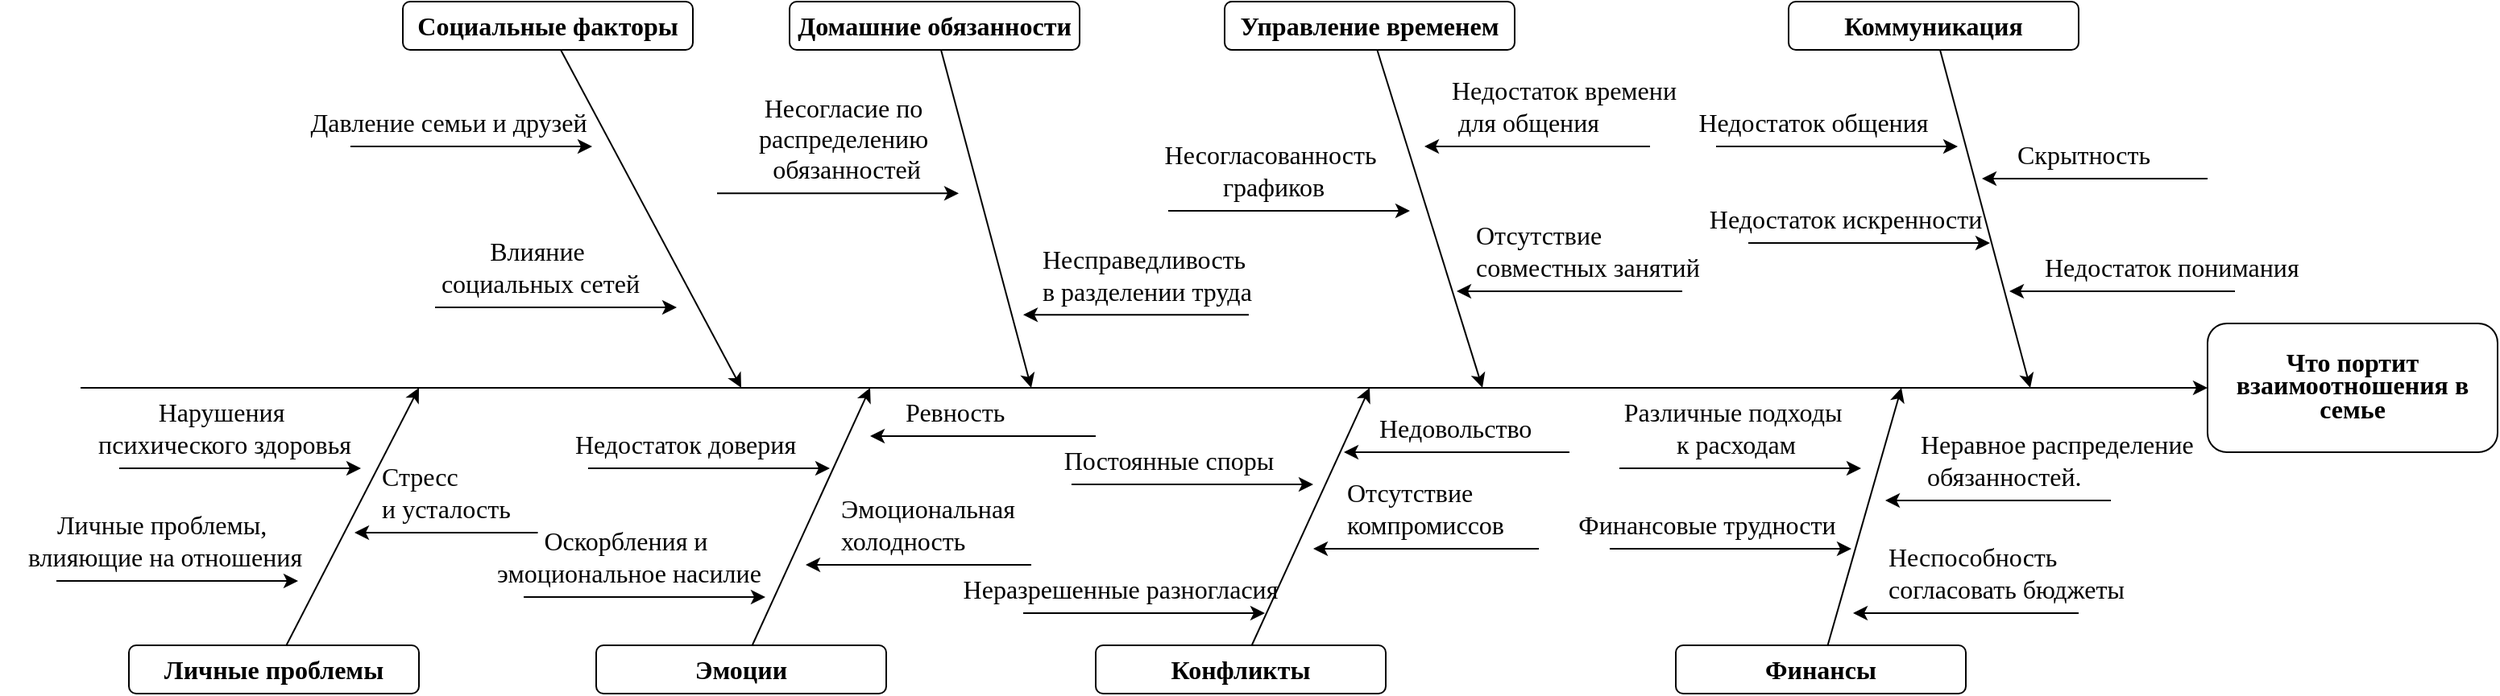 <mxfile version="24.3.1" type="device">
  <diagram name="Страница — 1" id="vxqHY5M1J4NZcSk9IVzt">
    <mxGraphModel dx="3360" dy="1393" grid="1" gridSize="10" guides="1" tooltips="1" connect="1" arrows="1" fold="1" page="1" pageScale="1" pageWidth="827" pageHeight="1169" math="0" shadow="0">
      <root>
        <mxCell id="0" />
        <mxCell id="1" parent="0" />
        <mxCell id="Ro0aBiznNhGSE-zoMKqa-11" style="edgeStyle=orthogonalEdgeStyle;rounded=0;orthogonalLoop=1;jettySize=auto;html=1;endArrow=none;endFill=0;startArrow=classic;startFill=1;" edge="1" parent="1" source="Ro0aBiznNhGSE-zoMKqa-1">
          <mxGeometry relative="1" as="geometry">
            <mxPoint x="-510" y="350" as="targetPoint" />
          </mxGeometry>
        </mxCell>
        <mxCell id="Ro0aBiznNhGSE-zoMKqa-1" value="&lt;b&gt;&lt;span style=&quot;line-height: 107%;&quot;&gt;&lt;font style=&quot;font-size: 16px;&quot; face=&quot;Times New Roman&quot;&gt;Что портит взаимоотношения в семье&lt;/font&gt;&lt;/span&gt;&lt;/b&gt;" style="rounded=1;whiteSpace=wrap;html=1;" vertex="1" parent="1">
          <mxGeometry x="810" y="310" width="180" height="80" as="geometry" />
        </mxCell>
        <mxCell id="Ro0aBiznNhGSE-zoMKqa-31" style="rounded=0;orthogonalLoop=1;jettySize=auto;html=1;" edge="1" parent="1" source="Ro0aBiznNhGSE-zoMKqa-3">
          <mxGeometry relative="1" as="geometry">
            <mxPoint x="620" y="350" as="targetPoint" />
          </mxGeometry>
        </mxCell>
        <mxCell id="Ro0aBiznNhGSE-zoMKqa-3" value="&lt;font face=&quot;Times New Roman&quot;&gt;&lt;span style=&quot;font-size: 16px;&quot;&gt;&lt;b&gt;Финансы&lt;/b&gt;&lt;/span&gt;&lt;/font&gt;" style="rounded=1;whiteSpace=wrap;html=1;" vertex="1" parent="1">
          <mxGeometry x="480" y="510" width="180" height="30" as="geometry" />
        </mxCell>
        <mxCell id="Ro0aBiznNhGSE-zoMKqa-54" style="rounded=0;orthogonalLoop=1;jettySize=auto;html=1;" edge="1" parent="1" source="Ro0aBiznNhGSE-zoMKqa-4">
          <mxGeometry relative="1" as="geometry">
            <mxPoint x="290" y="350" as="targetPoint" />
          </mxGeometry>
        </mxCell>
        <mxCell id="Ro0aBiznNhGSE-zoMKqa-4" value="&lt;font face=&quot;Times New Roman&quot;&gt;&lt;span style=&quot;font-size: 16px;&quot;&gt;&lt;b&gt;Конфликты&lt;/b&gt;&lt;/span&gt;&lt;/font&gt;" style="rounded=1;whiteSpace=wrap;html=1;" vertex="1" parent="1">
          <mxGeometry x="120" y="510" width="180" height="30" as="geometry" />
        </mxCell>
        <mxCell id="Ro0aBiznNhGSE-zoMKqa-44" style="rounded=0;orthogonalLoop=1;jettySize=auto;html=1;" edge="1" parent="1" source="Ro0aBiznNhGSE-zoMKqa-5">
          <mxGeometry relative="1" as="geometry">
            <mxPoint x="360" y="350" as="targetPoint" />
          </mxGeometry>
        </mxCell>
        <mxCell id="Ro0aBiznNhGSE-zoMKqa-5" value="&lt;font face=&quot;Times New Roman&quot;&gt;&lt;span style=&quot;font-size: 16px;&quot;&gt;&lt;b&gt;Управление временем&lt;/b&gt;&lt;/span&gt;&lt;/font&gt;" style="rounded=1;whiteSpace=wrap;html=1;" vertex="1" parent="1">
          <mxGeometry x="200" y="110" width="180" height="30" as="geometry" />
        </mxCell>
        <mxCell id="Ro0aBiznNhGSE-zoMKqa-74" style="rounded=0;orthogonalLoop=1;jettySize=auto;html=1;" edge="1" parent="1" source="Ro0aBiznNhGSE-zoMKqa-6">
          <mxGeometry relative="1" as="geometry">
            <mxPoint x="-20" y="350" as="targetPoint" />
          </mxGeometry>
        </mxCell>
        <mxCell id="Ro0aBiznNhGSE-zoMKqa-6" value="&lt;font face=&quot;Times New Roman&quot;&gt;&lt;span style=&quot;font-size: 16px;&quot;&gt;&lt;b&gt;Эмоции&lt;/b&gt;&lt;/span&gt;&lt;/font&gt;" style="rounded=1;whiteSpace=wrap;html=1;" vertex="1" parent="1">
          <mxGeometry x="-190" y="510" width="180" height="30" as="geometry" />
        </mxCell>
        <mxCell id="Ro0aBiznNhGSE-zoMKqa-68" style="rounded=0;orthogonalLoop=1;jettySize=auto;html=1;" edge="1" parent="1" source="Ro0aBiznNhGSE-zoMKqa-7">
          <mxGeometry relative="1" as="geometry">
            <mxPoint x="80" y="350" as="targetPoint" />
          </mxGeometry>
        </mxCell>
        <mxCell id="Ro0aBiznNhGSE-zoMKqa-7" value="&lt;font face=&quot;Times New Roman&quot;&gt;&lt;span style=&quot;font-size: 16px;&quot;&gt;&lt;b&gt;Домашние обязанности&lt;/b&gt;&lt;/span&gt;&lt;/font&gt;" style="rounded=1;whiteSpace=wrap;html=1;" vertex="1" parent="1">
          <mxGeometry x="-70" y="110" width="180" height="30" as="geometry" />
        </mxCell>
        <mxCell id="Ro0aBiznNhGSE-zoMKqa-90" style="rounded=0;orthogonalLoop=1;jettySize=auto;html=1;" edge="1" parent="1" source="Ro0aBiznNhGSE-zoMKqa-8">
          <mxGeometry relative="1" as="geometry">
            <mxPoint x="-100" y="350" as="targetPoint" />
          </mxGeometry>
        </mxCell>
        <mxCell id="Ro0aBiznNhGSE-zoMKqa-8" value="&lt;font face=&quot;Times New Roman&quot;&gt;&lt;span style=&quot;font-size: 16px;&quot;&gt;&lt;b&gt;Социальные факторы&lt;/b&gt;&lt;/span&gt;&lt;/font&gt;" style="rounded=1;whiteSpace=wrap;html=1;" vertex="1" parent="1">
          <mxGeometry x="-310" y="110" width="180" height="30" as="geometry" />
        </mxCell>
        <mxCell id="Ro0aBiznNhGSE-zoMKqa-91" style="rounded=0;orthogonalLoop=1;jettySize=auto;html=1;" edge="1" parent="1" source="Ro0aBiznNhGSE-zoMKqa-9">
          <mxGeometry relative="1" as="geometry">
            <mxPoint x="-300" y="350" as="targetPoint" />
          </mxGeometry>
        </mxCell>
        <mxCell id="Ro0aBiznNhGSE-zoMKqa-9" value="&lt;font face=&quot;Times New Roman&quot;&gt;&lt;span style=&quot;font-size: 16px;&quot;&gt;&lt;b&gt;Личные проблемы&lt;/b&gt;&lt;/span&gt;&lt;/font&gt;" style="rounded=1;whiteSpace=wrap;html=1;" vertex="1" parent="1">
          <mxGeometry x="-480" y="510" width="180" height="30" as="geometry" />
        </mxCell>
        <mxCell id="Ro0aBiznNhGSE-zoMKqa-12" style="rounded=0;orthogonalLoop=1;jettySize=auto;html=1;" edge="1" parent="1" source="Ro0aBiznNhGSE-zoMKqa-2">
          <mxGeometry relative="1" as="geometry">
            <mxPoint x="700" y="350" as="targetPoint" />
          </mxGeometry>
        </mxCell>
        <mxCell id="Ro0aBiznNhGSE-zoMKqa-2" value="&lt;font face=&quot;Times New Roman&quot;&gt;&lt;span style=&quot;font-size: 16px;&quot;&gt;&lt;b&gt;Коммуникация&lt;/b&gt;&lt;/span&gt;&lt;/font&gt;" style="rounded=1;whiteSpace=wrap;html=1;container=0;" vertex="1" parent="1">
          <mxGeometry x="550" y="110" width="180" height="30" as="geometry" />
        </mxCell>
        <mxCell id="Ro0aBiznNhGSE-zoMKqa-20" value="" style="group;align=right;" vertex="1" connectable="0" parent="1">
          <mxGeometry x="480" y="170" width="175" height="30" as="geometry" />
        </mxCell>
        <mxCell id="Ro0aBiznNhGSE-zoMKqa-15" value="&lt;font style=&quot;font-size: 16px;&quot; face=&quot;Times New Roman&quot;&gt;Недостаток общения&lt;/font&gt;" style="text;html=1;align=center;verticalAlign=middle;resizable=0;points=[];autosize=1;strokeColor=none;fillColor=none;container=0;" vertex="1" parent="Ro0aBiznNhGSE-zoMKqa-20">
          <mxGeometry width="170" height="30" as="geometry" />
        </mxCell>
        <mxCell id="Ro0aBiznNhGSE-zoMKqa-19" value="" style="endArrow=classic;html=1;rounded=0;edgeStyle=elbowEdgeStyle;" edge="1" parent="Ro0aBiznNhGSE-zoMKqa-20">
          <mxGeometry width="50" height="50" relative="1" as="geometry">
            <mxPoint x="25" y="30" as="sourcePoint" />
            <mxPoint x="175" y="30" as="targetPoint" />
          </mxGeometry>
        </mxCell>
        <mxCell id="Ro0aBiznNhGSE-zoMKqa-24" value="" style="group" vertex="1" connectable="0" parent="1">
          <mxGeometry x="670" y="190" width="140" height="30" as="geometry" />
        </mxCell>
        <mxCell id="Ro0aBiznNhGSE-zoMKqa-17" value="" style="endArrow=classic;html=1;rounded=0;edgeStyle=orthogonalEdgeStyle;" edge="1" parent="Ro0aBiznNhGSE-zoMKqa-24">
          <mxGeometry width="50" height="50" relative="1" as="geometry">
            <mxPoint x="140" y="30" as="sourcePoint" />
            <mxPoint y="30" as="targetPoint" />
            <Array as="points">
              <mxPoint x="80" y="30" />
              <mxPoint x="80" y="30" />
            </Array>
          </mxGeometry>
        </mxCell>
        <mxCell id="Ro0aBiznNhGSE-zoMKqa-22" value="&lt;font style=&quot;font-size: 16px;&quot; face=&quot;Times New Roman&quot;&gt;Скрытность&lt;/font&gt;" style="text;html=1;align=left;verticalAlign=middle;resizable=0;points=[];autosize=1;strokeColor=none;fillColor=none;container=0;" vertex="1" parent="Ro0aBiznNhGSE-zoMKqa-24">
          <mxGeometry x="20" width="110" height="30" as="geometry" />
        </mxCell>
        <mxCell id="Ro0aBiznNhGSE-zoMKqa-25" value="" style="group;align=right;" vertex="1" connectable="0" parent="1">
          <mxGeometry x="500" y="230" width="180" height="30" as="geometry" />
        </mxCell>
        <mxCell id="Ro0aBiznNhGSE-zoMKqa-26" value="&lt;font style=&quot;font-size: 16px;&quot; face=&quot;Times New Roman&quot;&gt;Недостаток искренности&lt;/font&gt;" style="text;html=1;align=center;verticalAlign=middle;resizable=0;points=[];autosize=1;strokeColor=none;fillColor=none;container=0;" vertex="1" parent="Ro0aBiznNhGSE-zoMKqa-25">
          <mxGeometry x="-10" width="190" height="30" as="geometry" />
        </mxCell>
        <mxCell id="Ro0aBiznNhGSE-zoMKqa-27" value="" style="endArrow=classic;html=1;rounded=0;edgeStyle=elbowEdgeStyle;" edge="1" parent="Ro0aBiznNhGSE-zoMKqa-25">
          <mxGeometry width="50" height="50" relative="1" as="geometry">
            <mxPoint x="25" y="30" as="sourcePoint" />
            <mxPoint x="175" y="30" as="targetPoint" />
          </mxGeometry>
        </mxCell>
        <mxCell id="Ro0aBiznNhGSE-zoMKqa-28" value="" style="group;align=left;" vertex="1" connectable="0" parent="1">
          <mxGeometry x="687" y="260" width="200" height="30" as="geometry" />
        </mxCell>
        <mxCell id="Ro0aBiznNhGSE-zoMKqa-29" value="" style="endArrow=classic;html=1;rounded=0;edgeStyle=orthogonalEdgeStyle;" edge="1" parent="Ro0aBiznNhGSE-zoMKqa-28">
          <mxGeometry width="50" height="50" relative="1" as="geometry">
            <mxPoint x="140" y="30" as="sourcePoint" />
            <mxPoint y="30" as="targetPoint" />
            <Array as="points">
              <mxPoint x="80" y="30" />
              <mxPoint x="80" y="30" />
            </Array>
          </mxGeometry>
        </mxCell>
        <mxCell id="Ro0aBiznNhGSE-zoMKqa-30" value="&lt;font style=&quot;font-size: 16px;&quot; face=&quot;Times New Roman&quot;&gt;Недостаток понимания&lt;/font&gt;" style="text;html=1;align=left;verticalAlign=middle;resizable=0;points=[];autosize=1;strokeColor=none;fillColor=none;container=0;" vertex="1" parent="Ro0aBiznNhGSE-zoMKqa-28">
          <mxGeometry x="20" width="180" height="30" as="geometry" />
        </mxCell>
        <mxCell id="Ro0aBiznNhGSE-zoMKqa-32" value="" style="group;align=right;" vertex="1" connectable="0" parent="1">
          <mxGeometry x="420" y="370" width="205" height="40" as="geometry" />
        </mxCell>
        <mxCell id="Ro0aBiznNhGSE-zoMKqa-34" value="" style="endArrow=classic;html=1;rounded=0;edgeStyle=elbowEdgeStyle;" edge="1" parent="Ro0aBiznNhGSE-zoMKqa-32">
          <mxGeometry width="50" height="50" relative="1" as="geometry">
            <mxPoint x="25" y="30" as="sourcePoint" />
            <mxPoint x="175" y="30" as="targetPoint" />
          </mxGeometry>
        </mxCell>
        <mxCell id="Ro0aBiznNhGSE-zoMKqa-33" value="&lt;font face=&quot;Times New Roman&quot;&gt;&lt;span style=&quot;font-size: 16px;&quot;&gt;Различные подходы&amp;nbsp;&lt;/span&gt;&lt;/font&gt;&lt;div&gt;&lt;font face=&quot;Times New Roman&quot;&gt;&lt;span style=&quot;font-size: 16px;&quot;&gt;к расходам&lt;/span&gt;&lt;/font&gt;&lt;/div&gt;" style="text;html=1;align=center;verticalAlign=middle;resizable=0;points=[];autosize=1;strokeColor=none;fillColor=none;container=0;" vertex="1" parent="Ro0aBiznNhGSE-zoMKqa-32">
          <mxGeometry x="16.5" y="-20" width="160" height="50" as="geometry" />
        </mxCell>
        <mxCell id="Ro0aBiznNhGSE-zoMKqa-35" value="" style="group" vertex="1" connectable="0" parent="1">
          <mxGeometry x="610" y="390" width="310" height="40" as="geometry" />
        </mxCell>
        <mxCell id="Ro0aBiznNhGSE-zoMKqa-36" value="" style="endArrow=classic;html=1;rounded=0;edgeStyle=orthogonalEdgeStyle;" edge="1" parent="Ro0aBiznNhGSE-zoMKqa-35">
          <mxGeometry width="50" height="50" relative="1" as="geometry">
            <mxPoint x="140" y="30" as="sourcePoint" />
            <mxPoint y="30" as="targetPoint" />
            <Array as="points">
              <mxPoint x="80" y="30" />
              <mxPoint x="80" y="30" />
            </Array>
          </mxGeometry>
        </mxCell>
        <mxCell id="Ro0aBiznNhGSE-zoMKqa-38" value="" style="group;align=right;" vertex="1" connectable="0" parent="1">
          <mxGeometry x="414" y="420" width="205" height="30" as="geometry" />
        </mxCell>
        <mxCell id="Ro0aBiznNhGSE-zoMKqa-39" value="&lt;font face=&quot;Times New Roman&quot;&gt;&lt;span style=&quot;font-size: 16px;&quot;&gt;Финансовые трудности&lt;/span&gt;&lt;/font&gt;" style="text;html=1;align=center;verticalAlign=middle;resizable=0;points=[];autosize=1;strokeColor=none;fillColor=none;container=0;" vertex="1" parent="Ro0aBiznNhGSE-zoMKqa-38">
          <mxGeometry x="-5" width="180" height="30" as="geometry" />
        </mxCell>
        <mxCell id="Ro0aBiznNhGSE-zoMKqa-40" value="" style="endArrow=classic;html=1;rounded=0;edgeStyle=elbowEdgeStyle;" edge="1" parent="Ro0aBiznNhGSE-zoMKqa-38">
          <mxGeometry width="50" height="50" relative="1" as="geometry">
            <mxPoint x="25" y="30" as="sourcePoint" />
            <mxPoint x="175" y="30" as="targetPoint" />
          </mxGeometry>
        </mxCell>
        <mxCell id="Ro0aBiznNhGSE-zoMKqa-41" value="" style="group" vertex="1" connectable="0" parent="1">
          <mxGeometry x="590" y="460" width="300" height="40" as="geometry" />
        </mxCell>
        <mxCell id="Ro0aBiznNhGSE-zoMKqa-42" value="" style="endArrow=classic;html=1;rounded=0;edgeStyle=orthogonalEdgeStyle;" edge="1" parent="Ro0aBiznNhGSE-zoMKqa-41">
          <mxGeometry width="50" height="50" relative="1" as="geometry">
            <mxPoint x="140" y="30" as="sourcePoint" />
            <mxPoint y="30" as="targetPoint" />
            <Array as="points">
              <mxPoint x="80" y="30" />
              <mxPoint x="80" y="30" />
            </Array>
          </mxGeometry>
        </mxCell>
        <mxCell id="Ro0aBiznNhGSE-zoMKqa-37" value="&lt;font face=&quot;Times New Roman&quot;&gt;&lt;span style=&quot;font-size: 16px;&quot;&gt;Неравное распределение&lt;/span&gt;&lt;/font&gt;&lt;div&gt;&lt;font face=&quot;Times New Roman&quot;&gt;&lt;span style=&quot;font-size: 16px;&quot;&gt;&amp;nbsp;обязанностей.&lt;/span&gt;&lt;/font&gt;&lt;/div&gt;" style="text;html=1;align=left;verticalAlign=middle;resizable=0;points=[];autosize=1;strokeColor=none;fillColor=none;container=0;" vertex="1" parent="1">
          <mxGeometry x="630" y="370" width="190" height="50" as="geometry" />
        </mxCell>
        <mxCell id="Ro0aBiznNhGSE-zoMKqa-43" value="&lt;font face=&quot;Times New Roman&quot;&gt;&lt;span style=&quot;font-size: 16px;&quot;&gt;Неспособность&amp;nbsp;&lt;/span&gt;&lt;/font&gt;&lt;div&gt;&lt;font face=&quot;Times New Roman&quot;&gt;&lt;span style=&quot;font-size: 16px;&quot;&gt;согласовать бюджеты&lt;/span&gt;&lt;/font&gt;&lt;/div&gt;" style="text;html=1;align=left;verticalAlign=middle;resizable=0;points=[];autosize=1;strokeColor=none;fillColor=none;container=0;" vertex="1" parent="1">
          <mxGeometry x="610" y="440" width="170" height="50" as="geometry" />
        </mxCell>
        <mxCell id="Ro0aBiznNhGSE-zoMKqa-45" value="" style="group;align=right;" vertex="1" connectable="0" parent="1">
          <mxGeometry x="140" y="210" width="195" height="40" as="geometry" />
        </mxCell>
        <mxCell id="Ro0aBiznNhGSE-zoMKqa-47" value="" style="endArrow=classic;html=1;rounded=0;edgeStyle=elbowEdgeStyle;" edge="1" parent="Ro0aBiznNhGSE-zoMKqa-45">
          <mxGeometry width="50" height="50" relative="1" as="geometry">
            <mxPoint x="25" y="30" as="sourcePoint" />
            <mxPoint x="175" y="30" as="targetPoint" />
          </mxGeometry>
        </mxCell>
        <mxCell id="Ro0aBiznNhGSE-zoMKqa-48" value="" style="group" vertex="1" connectable="0" parent="1">
          <mxGeometry x="324" y="170" width="180" height="40" as="geometry" />
        </mxCell>
        <mxCell id="Ro0aBiznNhGSE-zoMKqa-49" value="" style="endArrow=classic;html=1;rounded=0;edgeStyle=orthogonalEdgeStyle;" edge="1" parent="Ro0aBiznNhGSE-zoMKqa-48">
          <mxGeometry width="50" height="50" relative="1" as="geometry">
            <mxPoint x="140" y="30" as="sourcePoint" />
            <mxPoint y="30" as="targetPoint" />
            <Array as="points">
              <mxPoint x="80" y="30" />
              <mxPoint x="80" y="30" />
            </Array>
          </mxGeometry>
        </mxCell>
        <mxCell id="Ro0aBiznNhGSE-zoMKqa-50" value="&lt;font face=&quot;Times New Roman&quot;&gt;&lt;span style=&quot;font-size: 16px;&quot;&gt;Недостаток времени&lt;/span&gt;&lt;/font&gt;&lt;div&gt;&lt;font face=&quot;Times New Roman&quot;&gt;&lt;span style=&quot;font-size: 16px;&quot;&gt;&amp;nbsp;для общения&lt;/span&gt;&lt;/font&gt;&lt;br&gt;&lt;/div&gt;" style="text;html=1;align=left;verticalAlign=middle;resizable=0;points=[];autosize=1;strokeColor=none;fillColor=none;container=0;" vertex="1" parent="Ro0aBiznNhGSE-zoMKqa-48">
          <mxGeometry x="15" y="-20" width="160" height="50" as="geometry" />
        </mxCell>
        <mxCell id="Ro0aBiznNhGSE-zoMKqa-51" value="" style="group" vertex="1" connectable="0" parent="1">
          <mxGeometry x="344" y="260" width="180" height="40" as="geometry" />
        </mxCell>
        <mxCell id="Ro0aBiznNhGSE-zoMKqa-52" value="" style="endArrow=classic;html=1;rounded=0;edgeStyle=orthogonalEdgeStyle;" edge="1" parent="Ro0aBiznNhGSE-zoMKqa-51">
          <mxGeometry width="50" height="50" relative="1" as="geometry">
            <mxPoint x="140" y="30" as="sourcePoint" />
            <mxPoint y="30" as="targetPoint" />
            <Array as="points">
              <mxPoint x="80" y="30" />
              <mxPoint x="80" y="30" />
            </Array>
          </mxGeometry>
        </mxCell>
        <mxCell id="Ro0aBiznNhGSE-zoMKqa-46" value="&lt;font face=&quot;Times New Roman&quot;&gt;&lt;span style=&quot;font-size: 16px;&quot;&gt;Несогласованность&amp;nbsp;&lt;/span&gt;&lt;/font&gt;&lt;div&gt;&lt;font face=&quot;Times New Roman&quot;&gt;&lt;span style=&quot;font-size: 16px;&quot;&gt;графиков&lt;/span&gt;&lt;/font&gt;&lt;/div&gt;" style="text;html=1;align=center;verticalAlign=middle;resizable=0;points=[];autosize=1;strokeColor=none;fillColor=none;container=0;" vertex="1" parent="1">
          <mxGeometry x="150" y="190" width="160" height="50" as="geometry" />
        </mxCell>
        <mxCell id="Ro0aBiznNhGSE-zoMKqa-53" value="&lt;font face=&quot;Times New Roman&quot;&gt;&lt;span style=&quot;font-size: 16px;&quot;&gt;Отсутствие&amp;nbsp;&lt;/span&gt;&lt;/font&gt;&lt;div&gt;&lt;font face=&quot;Times New Roman&quot;&gt;&lt;span style=&quot;font-size: 16px;&quot;&gt;совместных занятий&lt;/span&gt;&lt;/font&gt;&lt;br&gt;&lt;/div&gt;" style="text;html=1;align=left;verticalAlign=middle;resizable=0;points=[];autosize=1;strokeColor=none;fillColor=none;container=0;" vertex="1" parent="1">
          <mxGeometry x="354" y="240" width="160" height="50" as="geometry" />
        </mxCell>
        <mxCell id="Ro0aBiznNhGSE-zoMKqa-55" value="" style="group" vertex="1" connectable="0" parent="1">
          <mxGeometry x="274" y="360" width="140" height="30" as="geometry" />
        </mxCell>
        <mxCell id="Ro0aBiznNhGSE-zoMKqa-56" value="" style="endArrow=classic;html=1;rounded=0;edgeStyle=orthogonalEdgeStyle;" edge="1" parent="Ro0aBiznNhGSE-zoMKqa-55">
          <mxGeometry width="50" height="50" relative="1" as="geometry">
            <mxPoint x="140" y="30" as="sourcePoint" />
            <mxPoint y="30" as="targetPoint" />
            <Array as="points">
              <mxPoint x="80" y="30" />
              <mxPoint x="80" y="30" />
            </Array>
          </mxGeometry>
        </mxCell>
        <mxCell id="Ro0aBiznNhGSE-zoMKqa-57" value="&lt;font face=&quot;Times New Roman&quot;&gt;&lt;span style=&quot;font-size: 16px;&quot;&gt;Недовольство&lt;/span&gt;&lt;/font&gt;" style="text;html=1;align=left;verticalAlign=middle;resizable=0;points=[];autosize=1;strokeColor=none;fillColor=none;container=0;" vertex="1" parent="Ro0aBiznNhGSE-zoMKqa-55">
          <mxGeometry x="20" width="120" height="30" as="geometry" />
        </mxCell>
        <mxCell id="Ro0aBiznNhGSE-zoMKqa-58" value="" style="group" vertex="1" connectable="0" parent="1">
          <mxGeometry x="255" y="420" width="140" height="40" as="geometry" />
        </mxCell>
        <mxCell id="Ro0aBiznNhGSE-zoMKqa-59" value="" style="endArrow=classic;html=1;rounded=0;edgeStyle=orthogonalEdgeStyle;" edge="1" parent="Ro0aBiznNhGSE-zoMKqa-58">
          <mxGeometry width="50" height="50" relative="1" as="geometry">
            <mxPoint x="140" y="30" as="sourcePoint" />
            <mxPoint y="30" as="targetPoint" />
            <Array as="points">
              <mxPoint x="80" y="30" />
              <mxPoint x="80" y="30" />
            </Array>
          </mxGeometry>
        </mxCell>
        <mxCell id="Ro0aBiznNhGSE-zoMKqa-60" value="&lt;font face=&quot;Times New Roman&quot;&gt;&lt;span style=&quot;font-size: 16px;&quot;&gt;Отсутствие&amp;nbsp;&lt;/span&gt;&lt;/font&gt;&lt;div&gt;&lt;font face=&quot;Times New Roman&quot;&gt;&lt;span style=&quot;font-size: 16px;&quot;&gt;компромиссов&lt;/span&gt;&lt;/font&gt;&lt;br&gt;&lt;/div&gt;" style="text;html=1;align=left;verticalAlign=middle;resizable=0;points=[];autosize=1;strokeColor=none;fillColor=none;container=0;" vertex="1" parent="Ro0aBiznNhGSE-zoMKqa-58">
          <mxGeometry x="19" y="-20" width="120" height="50" as="geometry" />
        </mxCell>
        <mxCell id="Ro0aBiznNhGSE-zoMKqa-62" value="" style="group;align=right;" vertex="1" connectable="0" parent="1">
          <mxGeometry x="80" y="380" width="175" height="60" as="geometry" />
        </mxCell>
        <mxCell id="Ro0aBiznNhGSE-zoMKqa-63" value="&lt;font face=&quot;Times New Roman&quot;&gt;&lt;span style=&quot;font-size: 16px;&quot;&gt;Постоянные споры&lt;/span&gt;&lt;/font&gt;" style="text;html=1;align=center;verticalAlign=middle;resizable=0;points=[];autosize=1;strokeColor=none;fillColor=none;container=0;" vertex="1" parent="Ro0aBiznNhGSE-zoMKqa-62">
          <mxGeometry x="10" width="150" height="30" as="geometry" />
        </mxCell>
        <mxCell id="Ro0aBiznNhGSE-zoMKqa-64" value="" style="endArrow=classic;html=1;rounded=0;edgeStyle=elbowEdgeStyle;" edge="1" parent="Ro0aBiznNhGSE-zoMKqa-62">
          <mxGeometry width="50" height="50" relative="1" as="geometry">
            <mxPoint x="25" y="30" as="sourcePoint" />
            <mxPoint x="175" y="30" as="targetPoint" />
          </mxGeometry>
        </mxCell>
        <mxCell id="Ro0aBiznNhGSE-zoMKqa-65" value="" style="group;align=right;" vertex="1" connectable="0" parent="1">
          <mxGeometry x="50" y="460" width="195" height="30" as="geometry" />
        </mxCell>
        <mxCell id="Ro0aBiznNhGSE-zoMKqa-66" value="&lt;font face=&quot;Times New Roman&quot;&gt;&lt;span style=&quot;font-size: 16px;&quot;&gt;Неразрешенные разногласия&lt;/span&gt;&lt;/font&gt;" style="text;html=1;align=center;verticalAlign=middle;resizable=0;points=[];autosize=1;strokeColor=none;fillColor=none;container=0;" vertex="1" parent="Ro0aBiznNhGSE-zoMKqa-65">
          <mxGeometry x="-25" width="220" height="30" as="geometry" />
        </mxCell>
        <mxCell id="Ro0aBiznNhGSE-zoMKqa-67" value="" style="endArrow=classic;html=1;rounded=0;edgeStyle=elbowEdgeStyle;" edge="1" parent="Ro0aBiznNhGSE-zoMKqa-65">
          <mxGeometry width="50" height="50" relative="1" as="geometry">
            <mxPoint x="25" y="30" as="sourcePoint" />
            <mxPoint x="175" y="30" as="targetPoint" />
          </mxGeometry>
        </mxCell>
        <mxCell id="Ro0aBiznNhGSE-zoMKqa-70" value="" style="endArrow=classic;html=1;rounded=0;edgeStyle=orthogonalEdgeStyle;" edge="1" parent="1">
          <mxGeometry width="50" height="50" relative="1" as="geometry">
            <mxPoint x="215" y="304.57" as="sourcePoint" />
            <mxPoint x="75" y="304.57" as="targetPoint" />
            <Array as="points">
              <mxPoint x="155" y="304.57" />
              <mxPoint x="155" y="304.57" />
            </Array>
          </mxGeometry>
        </mxCell>
        <mxCell id="Ro0aBiznNhGSE-zoMKqa-71" value="&lt;div&gt;&lt;font face=&quot;Times New Roman&quot;&gt;&lt;span style=&quot;font-size: 16px;&quot;&gt;Несправедливость&amp;nbsp;&lt;/span&gt;&lt;/font&gt;&lt;/div&gt;&lt;div&gt;&lt;font face=&quot;Times New Roman&quot;&gt;&lt;span style=&quot;font-size: 16px;&quot;&gt;в разделении труда&lt;/span&gt;&lt;/font&gt;&lt;br&gt;&lt;/div&gt;" style="text;html=1;align=left;verticalAlign=middle;resizable=0;points=[];autosize=1;strokeColor=none;fillColor=none;container=0;" vertex="1" parent="1">
          <mxGeometry x="85" y="254.57" width="150" height="50" as="geometry" />
        </mxCell>
        <mxCell id="Ro0aBiznNhGSE-zoMKqa-72" value="" style="endArrow=classic;html=1;rounded=0;edgeStyle=elbowEdgeStyle;" edge="1" parent="1">
          <mxGeometry width="50" height="50" relative="1" as="geometry">
            <mxPoint x="-115" y="229.13" as="sourcePoint" />
            <mxPoint x="35" y="229.13" as="targetPoint" />
          </mxGeometry>
        </mxCell>
        <mxCell id="Ro0aBiznNhGSE-zoMKqa-73" value="&lt;font face=&quot;Times New Roman&quot;&gt;&lt;span style=&quot;font-size: 16px;&quot;&gt;Несогласие по&amp;nbsp;&lt;/span&gt;&lt;/font&gt;&lt;div&gt;&lt;font face=&quot;Times New Roman&quot;&gt;&lt;span style=&quot;font-size: 16px;&quot;&gt;распределению&amp;nbsp;&lt;/span&gt;&lt;/font&gt;&lt;/div&gt;&lt;div&gt;&lt;font face=&quot;Times New Roman&quot;&gt;&lt;span style=&quot;font-size: 16px;&quot;&gt;обязанностей&lt;/span&gt;&lt;/font&gt;&lt;br&gt;&lt;/div&gt;" style="text;html=1;align=center;verticalAlign=middle;resizable=0;points=[];autosize=1;strokeColor=none;fillColor=none;container=0;" vertex="1" parent="1">
          <mxGeometry x="-100" y="160" width="130" height="70" as="geometry" />
        </mxCell>
        <mxCell id="Ro0aBiznNhGSE-zoMKqa-75" value="" style="group;align=right;" vertex="1" connectable="0" parent="1">
          <mxGeometry x="-220" y="370" width="175" height="30" as="geometry" />
        </mxCell>
        <mxCell id="Ro0aBiznNhGSE-zoMKqa-76" value="&lt;font face=&quot;Times New Roman&quot;&gt;&lt;span style=&quot;font-size: 16px;&quot;&gt;Недостаток доверия&lt;/span&gt;&lt;/font&gt;" style="text;html=1;align=center;verticalAlign=middle;resizable=0;points=[];autosize=1;strokeColor=none;fillColor=none;container=0;" vertex="1" parent="Ro0aBiznNhGSE-zoMKqa-75">
          <mxGeometry x="5" width="160" height="30" as="geometry" />
        </mxCell>
        <mxCell id="Ro0aBiznNhGSE-zoMKqa-77" value="" style="endArrow=classic;html=1;rounded=0;edgeStyle=elbowEdgeStyle;" edge="1" parent="Ro0aBiznNhGSE-zoMKqa-75">
          <mxGeometry width="50" height="50" relative="1" as="geometry">
            <mxPoint x="25" y="30" as="sourcePoint" />
            <mxPoint x="175" y="30" as="targetPoint" />
          </mxGeometry>
        </mxCell>
        <mxCell id="Ro0aBiznNhGSE-zoMKqa-78" value="" style="group" vertex="1" connectable="0" parent="1">
          <mxGeometry x="-20" y="350" width="140" height="30" as="geometry" />
        </mxCell>
        <mxCell id="Ro0aBiznNhGSE-zoMKqa-79" value="" style="endArrow=classic;html=1;rounded=0;edgeStyle=orthogonalEdgeStyle;" edge="1" parent="Ro0aBiznNhGSE-zoMKqa-78">
          <mxGeometry width="50" height="50" relative="1" as="geometry">
            <mxPoint x="140" y="30" as="sourcePoint" />
            <mxPoint y="30" as="targetPoint" />
            <Array as="points">
              <mxPoint x="80" y="30" />
              <mxPoint x="80" y="30" />
            </Array>
          </mxGeometry>
        </mxCell>
        <mxCell id="Ro0aBiznNhGSE-zoMKqa-80" value="&lt;font face=&quot;Times New Roman&quot;&gt;&lt;span style=&quot;font-size: 16px;&quot;&gt;Ревность&lt;/span&gt;&lt;/font&gt;" style="text;html=1;align=left;verticalAlign=middle;resizable=0;points=[];autosize=1;strokeColor=none;fillColor=none;container=0;" vertex="1" parent="Ro0aBiznNhGSE-zoMKqa-78">
          <mxGeometry x="20" width="90" height="30" as="geometry" />
        </mxCell>
        <mxCell id="Ro0aBiznNhGSE-zoMKqa-81" value="" style="group" vertex="1" connectable="0" parent="1">
          <mxGeometry x="-60" y="430" width="160" height="40" as="geometry" />
        </mxCell>
        <mxCell id="Ro0aBiznNhGSE-zoMKqa-82" value="" style="endArrow=classic;html=1;rounded=0;edgeStyle=orthogonalEdgeStyle;" edge="1" parent="Ro0aBiznNhGSE-zoMKqa-81">
          <mxGeometry width="50" height="50" relative="1" as="geometry">
            <mxPoint x="140" y="30" as="sourcePoint" />
            <mxPoint y="30" as="targetPoint" />
            <Array as="points">
              <mxPoint x="80" y="30" />
              <mxPoint x="80" y="30" />
            </Array>
          </mxGeometry>
        </mxCell>
        <mxCell id="Ro0aBiznNhGSE-zoMKqa-83" value="&lt;font face=&quot;Times New Roman&quot;&gt;&lt;span style=&quot;font-size: 16px;&quot;&gt;Эмоциональная&amp;nbsp;&lt;/span&gt;&lt;/font&gt;&lt;div&gt;&lt;font face=&quot;Times New Roman&quot;&gt;&lt;span style=&quot;font-size: 16px;&quot;&gt;холодность&lt;/span&gt;&lt;/font&gt;&lt;br&gt;&lt;/div&gt;" style="text;html=1;align=left;verticalAlign=middle;resizable=0;points=[];autosize=1;strokeColor=none;fillColor=none;container=0;" vertex="1" parent="Ro0aBiznNhGSE-zoMKqa-81">
          <mxGeometry x="20" y="-20" width="140" height="50" as="geometry" />
        </mxCell>
        <mxCell id="Ro0aBiznNhGSE-zoMKqa-89" value="" style="group" vertex="1" connectable="0" parent="1">
          <mxGeometry x="-250" y="430" width="175" height="50" as="geometry" />
        </mxCell>
        <mxCell id="Ro0aBiznNhGSE-zoMKqa-87" value="" style="endArrow=classic;html=1;rounded=0;edgeStyle=elbowEdgeStyle;" edge="1" parent="Ro0aBiznNhGSE-zoMKqa-89">
          <mxGeometry width="50" height="50" relative="1" as="geometry">
            <mxPoint x="15" y="50" as="sourcePoint" />
            <mxPoint x="165" y="50" as="targetPoint" />
          </mxGeometry>
        </mxCell>
        <mxCell id="Ro0aBiznNhGSE-zoMKqa-88" value="&lt;font face=&quot;Times New Roman&quot;&gt;&lt;span style=&quot;font-size: 16px;&quot;&gt;Оскорбления и&amp;nbsp;&lt;/span&gt;&lt;/font&gt;&lt;div&gt;&lt;font face=&quot;Times New Roman&quot;&gt;&lt;span style=&quot;font-size: 16px;&quot;&gt;эмоциональное насилие&lt;/span&gt;&lt;/font&gt;&lt;br&gt;&lt;/div&gt;" style="text;html=1;align=center;verticalAlign=middle;resizable=0;points=[];autosize=1;strokeColor=none;fillColor=none;container=0;" vertex="1" parent="Ro0aBiznNhGSE-zoMKqa-89">
          <mxGeometry x="-15" width="190" height="50" as="geometry" />
        </mxCell>
        <mxCell id="Ro0aBiznNhGSE-zoMKqa-92" value="" style="group;align=right;" vertex="1" connectable="0" parent="1">
          <mxGeometry x="-367.5" y="170" width="185" height="30" as="geometry" />
        </mxCell>
        <mxCell id="Ro0aBiznNhGSE-zoMKqa-93" value="&lt;font face=&quot;Times New Roman&quot;&gt;&lt;span style=&quot;font-size: 16px;&quot;&gt;Давление семьи и друзей&lt;/span&gt;&lt;/font&gt;" style="text;html=1;align=center;verticalAlign=middle;resizable=0;points=[];autosize=1;strokeColor=none;fillColor=none;container=0;" vertex="1" parent="Ro0aBiznNhGSE-zoMKqa-92">
          <mxGeometry x="-15" width="200" height="30" as="geometry" />
        </mxCell>
        <mxCell id="Ro0aBiznNhGSE-zoMKqa-94" value="" style="endArrow=classic;html=1;rounded=0;edgeStyle=elbowEdgeStyle;" edge="1" parent="Ro0aBiznNhGSE-zoMKqa-92">
          <mxGeometry width="50" height="50" relative="1" as="geometry">
            <mxPoint x="25" y="30" as="sourcePoint" />
            <mxPoint x="175" y="30" as="targetPoint" />
          </mxGeometry>
        </mxCell>
        <mxCell id="Ro0aBiznNhGSE-zoMKqa-98" value="" style="group" vertex="1" connectable="0" parent="1">
          <mxGeometry x="-501" y="350" width="175" height="50" as="geometry" />
        </mxCell>
        <mxCell id="Ro0aBiznNhGSE-zoMKqa-99" value="" style="endArrow=classic;html=1;rounded=0;edgeStyle=elbowEdgeStyle;" edge="1" parent="Ro0aBiznNhGSE-zoMKqa-98">
          <mxGeometry width="50" height="50" relative="1" as="geometry">
            <mxPoint x="15" y="50" as="sourcePoint" />
            <mxPoint x="165" y="50" as="targetPoint" />
          </mxGeometry>
        </mxCell>
        <mxCell id="Ro0aBiznNhGSE-zoMKqa-100" value="&lt;div&gt;&lt;font face=&quot;Times New Roman&quot;&gt;&lt;span style=&quot;font-size: 16px;&quot;&gt;Нарушения&amp;nbsp;&lt;/span&gt;&lt;/font&gt;&lt;/div&gt;&lt;div&gt;&lt;font face=&quot;Times New Roman&quot;&gt;&lt;span style=&quot;font-size: 16px;&quot;&gt;психического здоровья&lt;/span&gt;&lt;/font&gt;&lt;br&gt;&lt;/div&gt;" style="text;html=1;align=center;verticalAlign=middle;resizable=0;points=[];autosize=1;strokeColor=none;fillColor=none;container=0;" vertex="1" parent="Ro0aBiznNhGSE-zoMKqa-98">
          <mxGeometry x="-10" width="180" height="50" as="geometry" />
        </mxCell>
        <mxCell id="Ro0aBiznNhGSE-zoMKqa-101" value="" style="group" vertex="1" connectable="0" parent="1">
          <mxGeometry x="-540" y="420" width="180" height="50" as="geometry" />
        </mxCell>
        <mxCell id="Ro0aBiznNhGSE-zoMKqa-102" value="" style="endArrow=classic;html=1;rounded=0;edgeStyle=elbowEdgeStyle;" edge="1" parent="Ro0aBiznNhGSE-zoMKqa-101">
          <mxGeometry width="50" height="50" relative="1" as="geometry">
            <mxPoint x="15" y="50" as="sourcePoint" />
            <mxPoint x="165" y="50" as="targetPoint" />
          </mxGeometry>
        </mxCell>
        <mxCell id="Ro0aBiznNhGSE-zoMKqa-103" value="&lt;div&gt;&lt;font face=&quot;Times New Roman&quot;&gt;&lt;span style=&quot;font-size: 16px;&quot;&gt;Личные проблемы,&lt;/span&gt;&lt;/font&gt;&lt;/div&gt;&lt;div&gt;&lt;font face=&quot;Times New Roman&quot;&gt;&lt;span style=&quot;font-size: 16px;&quot;&gt;&amp;nbsp;влияющие на отношения&lt;/span&gt;&lt;/font&gt;&lt;br&gt;&lt;/div&gt;" style="text;html=1;align=center;verticalAlign=middle;resizable=0;points=[];autosize=1;strokeColor=none;fillColor=none;container=0;" vertex="1" parent="Ro0aBiznNhGSE-zoMKqa-101">
          <mxGeometry x="-20" width="200" height="50" as="geometry" />
        </mxCell>
        <mxCell id="Ro0aBiznNhGSE-zoMKqa-104" value="" style="group" vertex="1" connectable="0" parent="1">
          <mxGeometry x="-340" y="410" width="130" height="40" as="geometry" />
        </mxCell>
        <mxCell id="Ro0aBiznNhGSE-zoMKqa-105" value="" style="endArrow=classic;html=1;rounded=0;edgeStyle=orthogonalEdgeStyle;" edge="1" parent="Ro0aBiznNhGSE-zoMKqa-104">
          <mxGeometry width="50" height="50" relative="1" as="geometry">
            <mxPoint x="113.75" y="30" as="sourcePoint" />
            <mxPoint y="30" as="targetPoint" />
            <Array as="points">
              <mxPoint x="65" y="30" />
              <mxPoint x="65" y="30" />
            </Array>
          </mxGeometry>
        </mxCell>
        <mxCell id="Ro0aBiznNhGSE-zoMKqa-106" value="&lt;div&gt;&lt;font face=&quot;Times New Roman&quot;&gt;&lt;span style=&quot;font-size: 16px;&quot;&gt;Стресс&amp;nbsp;&lt;/span&gt;&lt;/font&gt;&lt;/div&gt;&lt;div&gt;&lt;font face=&quot;Times New Roman&quot;&gt;&lt;span style=&quot;font-size: 16px;&quot;&gt;и усталость&lt;/span&gt;&lt;/font&gt;&lt;br&gt;&lt;/div&gt;" style="text;html=1;align=left;verticalAlign=middle;resizable=0;points=[];autosize=1;strokeColor=none;fillColor=none;container=0;" vertex="1" parent="1">
          <mxGeometry x="-325" y="390" width="100" height="50" as="geometry" />
        </mxCell>
        <mxCell id="Ro0aBiznNhGSE-zoMKqa-108" value="" style="group" vertex="1" connectable="0" parent="1">
          <mxGeometry x="-305" y="250" width="175" height="50" as="geometry" />
        </mxCell>
        <mxCell id="Ro0aBiznNhGSE-zoMKqa-109" value="" style="endArrow=classic;html=1;rounded=0;edgeStyle=elbowEdgeStyle;" edge="1" parent="Ro0aBiznNhGSE-zoMKqa-108">
          <mxGeometry width="50" height="50" relative="1" as="geometry">
            <mxPoint x="15" y="50" as="sourcePoint" />
            <mxPoint x="165" y="50" as="targetPoint" />
          </mxGeometry>
        </mxCell>
        <mxCell id="Ro0aBiznNhGSE-zoMKqa-110" value="&lt;div&gt;&lt;font face=&quot;Times New Roman&quot;&gt;&lt;span style=&quot;font-size: 16px;&quot;&gt;Влияние&amp;nbsp;&lt;/span&gt;&lt;/font&gt;&lt;/div&gt;&lt;div&gt;&lt;font face=&quot;Times New Roman&quot;&gt;&lt;span style=&quot;font-size: 16px;&quot;&gt;социальных сетей&lt;/span&gt;&lt;/font&gt;&lt;br&gt;&lt;/div&gt;" style="text;html=1;align=center;verticalAlign=middle;resizable=0;points=[];autosize=1;strokeColor=none;fillColor=none;container=0;" vertex="1" parent="Ro0aBiznNhGSE-zoMKqa-108">
          <mxGeometry x="5" width="150" height="50" as="geometry" />
        </mxCell>
      </root>
    </mxGraphModel>
  </diagram>
</mxfile>
